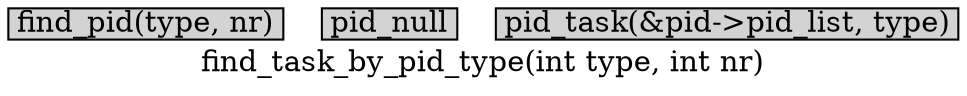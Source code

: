 digraph find_task_by_pid_type{
        label="find_task_by_pid_type(int type, int nr)";
        size="10,18";
        ratio=filled;
        
		node[style=filled, shape = box, margin="0.05,0.005",height="0.1",width="0.1"];

		find_pid[label="find_pid(type, nr)"];
		pid_null;
		pid_task[label="pid_task(&pid->pid_list, type)"];
}
